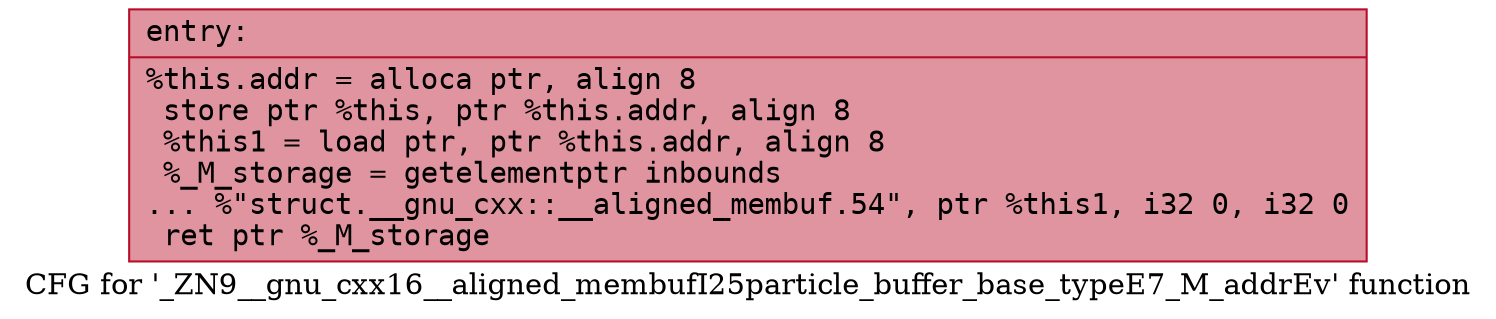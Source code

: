 digraph "CFG for '_ZN9__gnu_cxx16__aligned_membufI25particle_buffer_base_typeE7_M_addrEv' function" {
	label="CFG for '_ZN9__gnu_cxx16__aligned_membufI25particle_buffer_base_typeE7_M_addrEv' function";

	Node0x558b694e14a0 [shape=record,color="#b70d28ff", style=filled, fillcolor="#b70d2870" fontname="Courier",label="{entry:\l|  %this.addr = alloca ptr, align 8\l  store ptr %this, ptr %this.addr, align 8\l  %this1 = load ptr, ptr %this.addr, align 8\l  %_M_storage = getelementptr inbounds\l... %\"struct.__gnu_cxx::__aligned_membuf.54\", ptr %this1, i32 0, i32 0\l  ret ptr %_M_storage\l}"];
}
